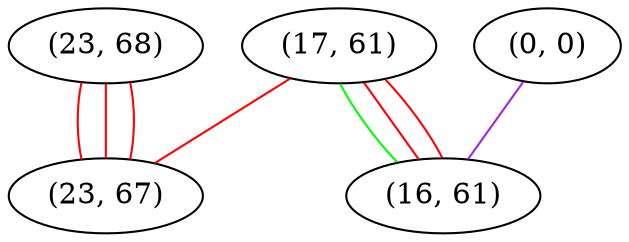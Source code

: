 graph "" {
"(23, 68)";
"(17, 61)";
"(0, 0)";
"(16, 61)";
"(23, 67)";
"(23, 68)" -- "(23, 67)"  [color=red, key=0, weight=1];
"(23, 68)" -- "(23, 67)"  [color=red, key=1, weight=1];
"(23, 68)" -- "(23, 67)"  [color=red, key=2, weight=1];
"(17, 61)" -- "(23, 67)"  [color=red, key=0, weight=1];
"(17, 61)" -- "(16, 61)"  [color=green, key=0, weight=2];
"(17, 61)" -- "(16, 61)"  [color=red, key=1, weight=1];
"(17, 61)" -- "(16, 61)"  [color=red, key=2, weight=1];
"(0, 0)" -- "(16, 61)"  [color=purple, key=0, weight=4];
}
